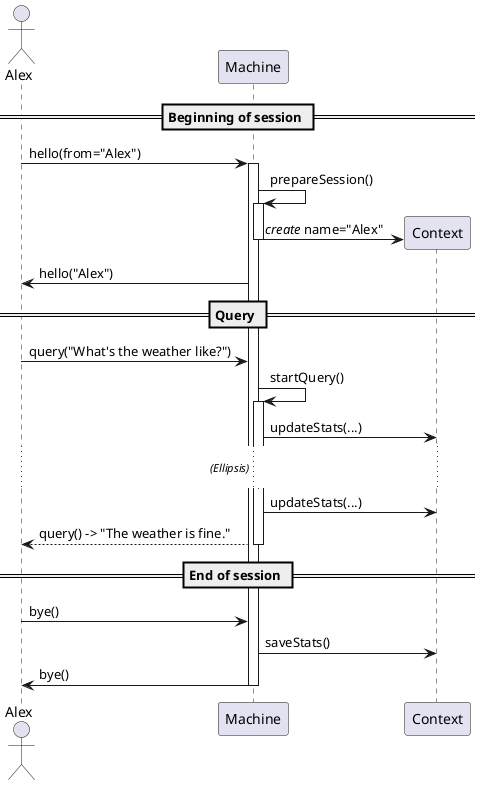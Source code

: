 ' Copyright 2020-2023 Alexis Royer <https://github.com/alxroyer/scenario>
'
' Licensed under the Apache License, Version 2.0 (the "License");
' you may not use this file except in compliance with the License.
' You may obtain a copy of the License at
'
'     http://www.apache.org/licenses/LICENSE-2.0
'
' Unless required by applicable law or agreed to in writing, software
' distributed under the License is distributed on an "AS IS" BASIS,
' WITHOUT WARRANTIES OR CONDITIONS OF ANY KIND, either express or implied.
' See the License for the specific language governing permissions and
' limitations under the License.


@startuml

' Actor and participant names may be defined between double quotes,
' so that they can contain special characters.
actor "Alex"
participant "Machine"
participant "Context"


== Beginning of session ==

' It seems that we can set whatever text for the message description after the ':' character.
"Alex" -> "Machine": hello(from="Alex")
activate "Machine"
    ' Self-calling message
    "Machine" -> "Machine": prepareSession()
    ' Activation bars may overlap.
    activate "Machine"
        ' Instance creation.
        ' Messages between double slashes display text in italic.
        create "Context"
        "Machine" -> "Context": //create// name="Alex"
    deactivate "Machine"

    ' Messages may be presented from the left to the right, or reverse.
    "Alex" <- "Machine": hello("Alex")

== Query ==

    "Alex" -> "Machine": query("What's the weather like?")
    "Machine" -> "Machine": startQuery()
    activate "Machine"

        "Machine" -> "Context": updateStats(...)

        ...//(Ellipsis)//...

        "Machine" -> "Context": updateStats(...)

    ' Return message.
    "Alex" <-- "Machine": query() -> "The weather is fine."
    deactivate "Machine"

== End of session ==

    "Alex" -> "Machine": bye()
    "Machine" -> "Context": saveStats()
    "Alex" <- "Machine": bye()
deactivate Machine

@enduml

